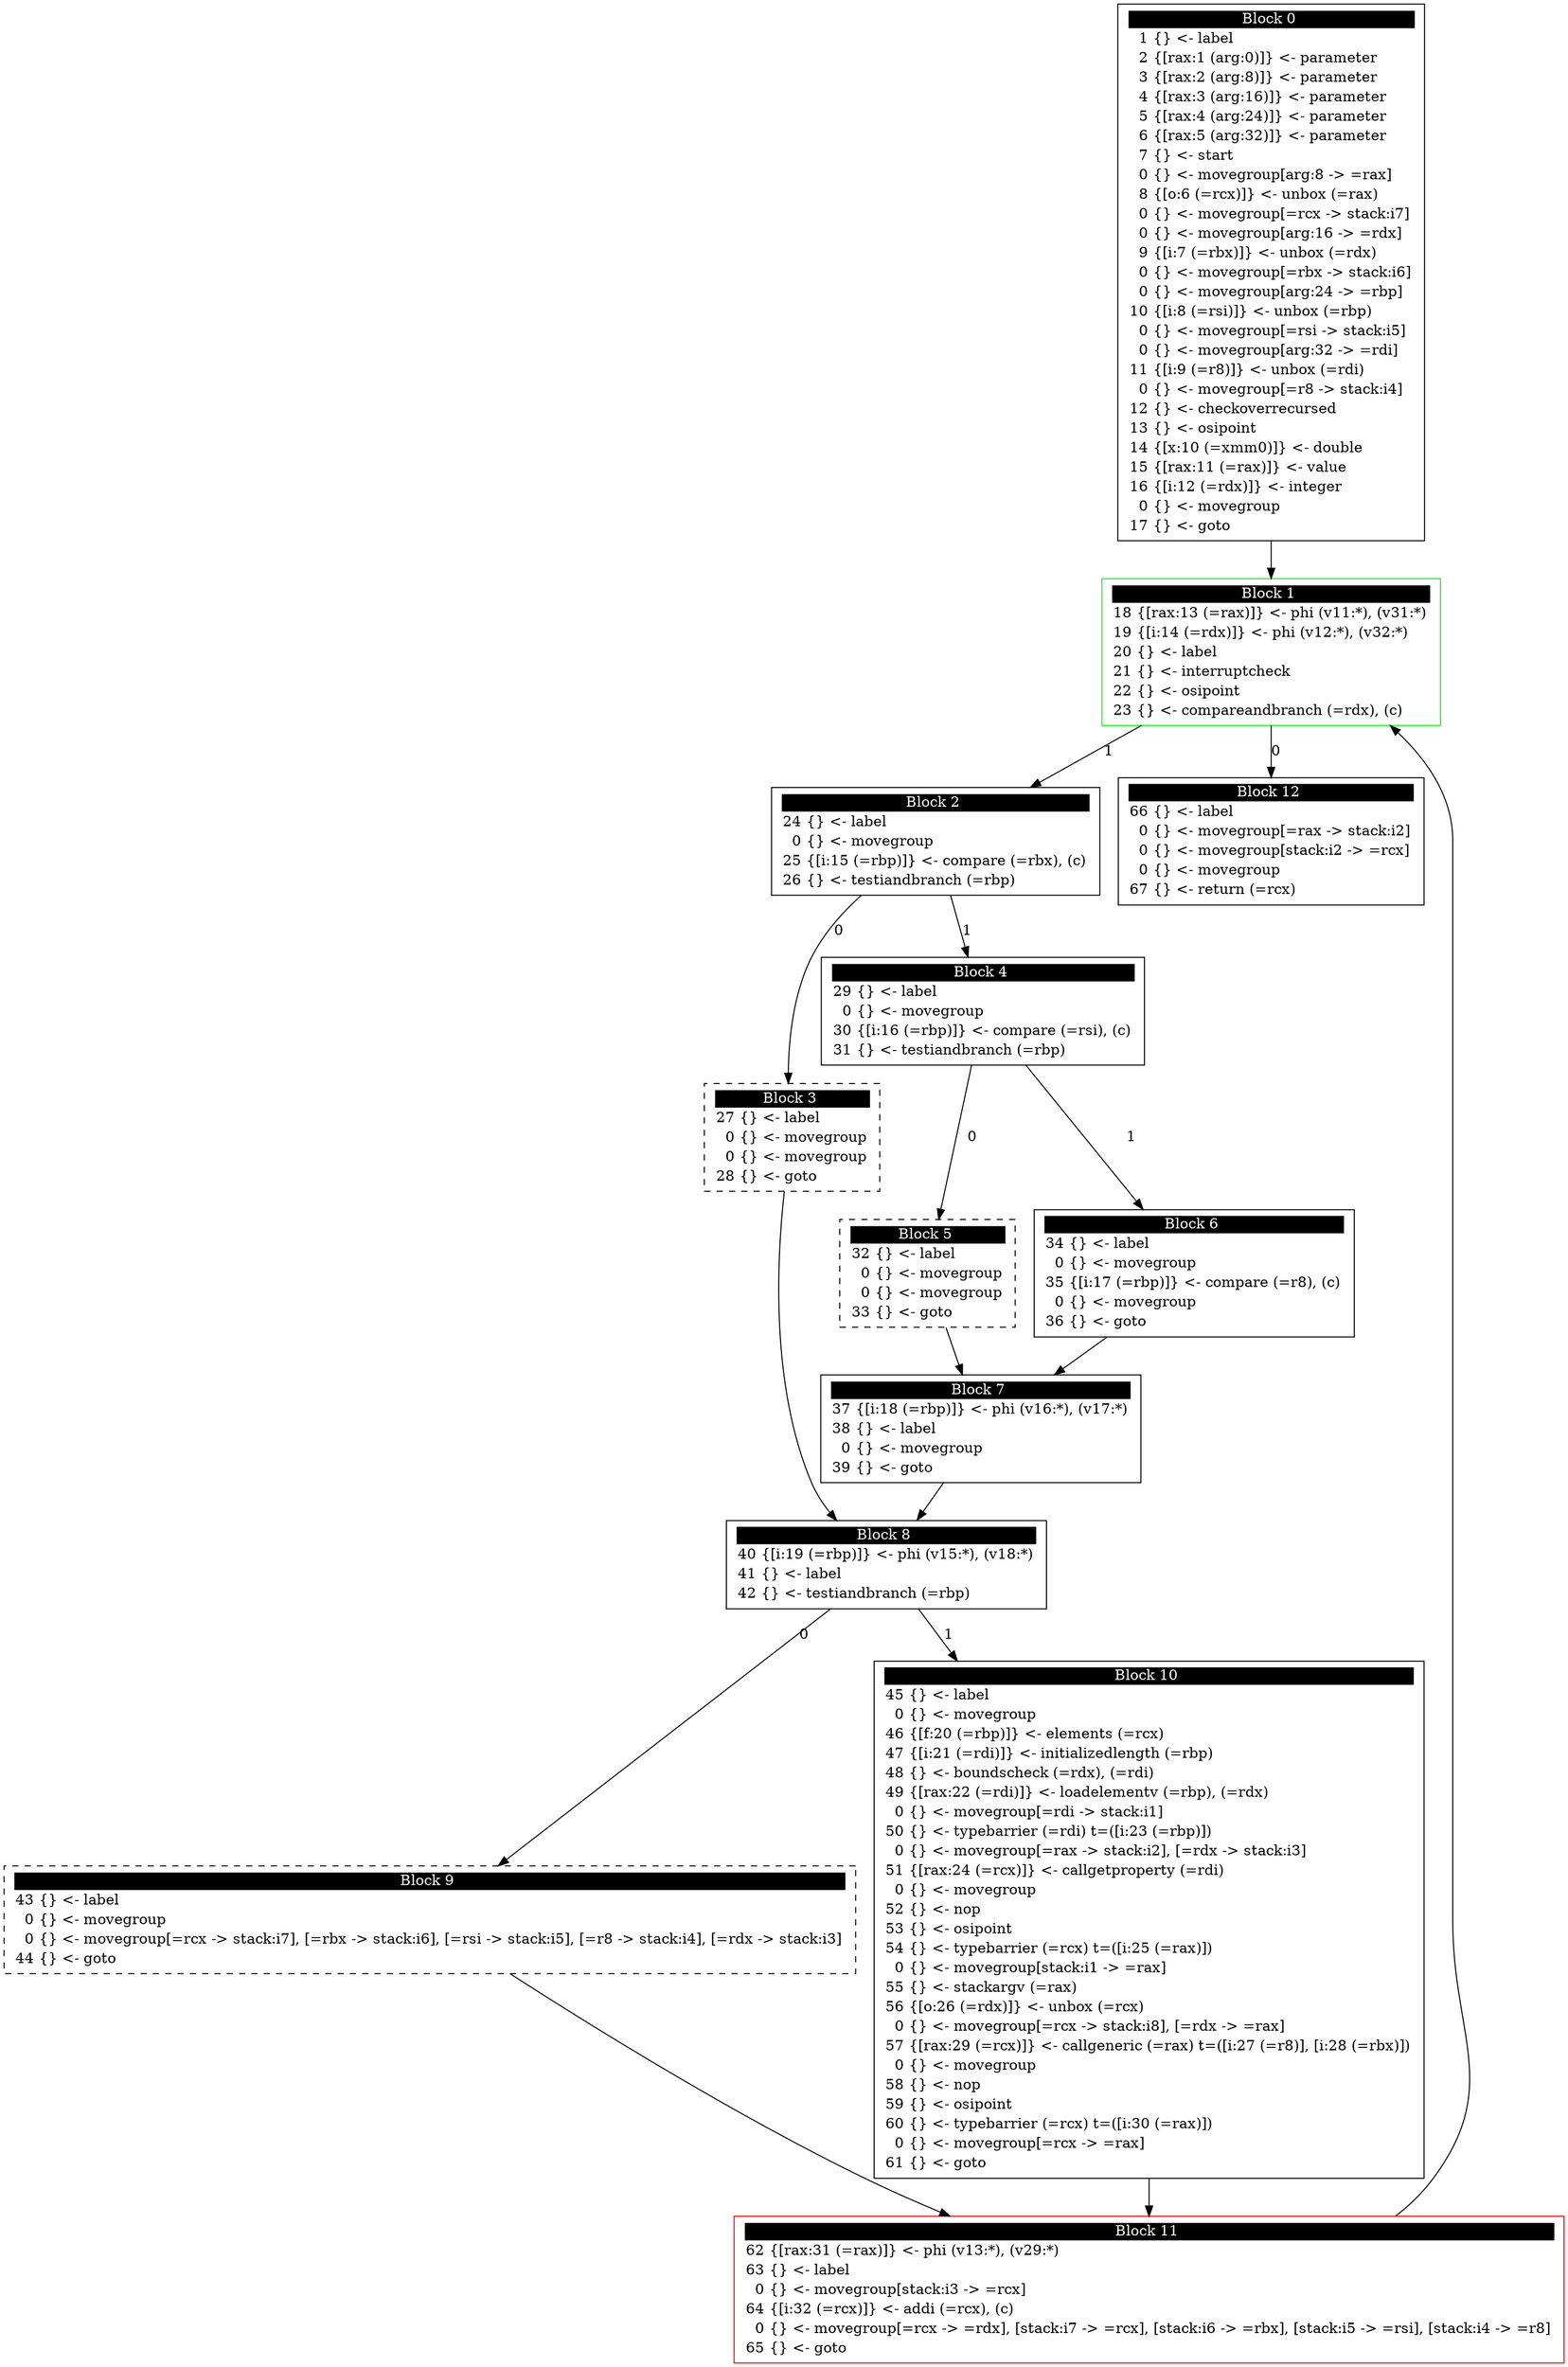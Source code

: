 digraph {
  rankdir=TB
  splines=true

  "Block0" [ shape=box label=<<table border="0" cellborder="0" cellpadding="1"><tr><td align="center" bgcolor="black" colspan="3"><font color="white">Block 0 </font></td></tr><tr><td align="right" port="i1">1</td><td align="left">{} &lt;- label</td></tr><tr><td align="right" port="i2">2</td><td align="left">{[rax:1 (arg:0)]} &lt;- parameter</td></tr><tr><td align="right" port="i3">3</td><td align="left">{[rax:2 (arg:8)]} &lt;- parameter</td></tr><tr><td align="right" port="i4">4</td><td align="left">{[rax:3 (arg:16)]} &lt;- parameter</td></tr><tr><td align="right" port="i5">5</td><td align="left">{[rax:4 (arg:24)]} &lt;- parameter</td></tr><tr><td align="right" port="i6">6</td><td align="left">{[rax:5 (arg:32)]} &lt;- parameter</td></tr><tr><td align="right" port="i7">7</td><td align="left">{} &lt;- start</td></tr><tr><td align="right" port="i0">0</td><td align="left">{} &lt;- movegroup[arg:8 -&gt; =rax]</td></tr><tr><td align="right" port="i8">8</td><td align="left">{[o:6 (=rcx)]} &lt;- unbox (=rax)</td></tr><tr><td align="right" port="i0">0</td><td align="left">{} &lt;- movegroup[=rcx -&gt; stack:i7]</td></tr><tr><td align="right" port="i0">0</td><td align="left">{} &lt;- movegroup[arg:16 -&gt; =rdx]</td></tr><tr><td align="right" port="i9">9</td><td align="left">{[i:7 (=rbx)]} &lt;- unbox (=rdx)</td></tr><tr><td align="right" port="i0">0</td><td align="left">{} &lt;- movegroup[=rbx -&gt; stack:i6]</td></tr><tr><td align="right" port="i0">0</td><td align="left">{} &lt;- movegroup[arg:24 -&gt; =rbp]</td></tr><tr><td align="right" port="i10">10</td><td align="left">{[i:8 (=rsi)]} &lt;- unbox (=rbp)</td></tr><tr><td align="right" port="i0">0</td><td align="left">{} &lt;- movegroup[=rsi -&gt; stack:i5]</td></tr><tr><td align="right" port="i0">0</td><td align="left">{} &lt;- movegroup[arg:32 -&gt; =rdi]</td></tr><tr><td align="right" port="i11">11</td><td align="left">{[i:9 (=r8)]} &lt;- unbox (=rdi)</td></tr><tr><td align="right" port="i0">0</td><td align="left">{} &lt;- movegroup[=r8 -&gt; stack:i4]</td></tr><tr><td align="right" port="i12">12</td><td align="left">{} &lt;- checkoverrecursed</td></tr><tr><td align="right" port="i13">13</td><td align="left">{} &lt;- osipoint</td></tr><tr><td align="right" port="i14">14</td><td align="left">{[x:10 (=xmm0)]} &lt;- double</td></tr><tr><td align="right" port="i15">15</td><td align="left">{[rax:11 (=rax)]} &lt;- value</td></tr><tr><td align="right" port="i16">16</td><td align="left">{[i:12 (=rdx)]} &lt;- integer</td></tr><tr><td align="right" port="i0">0</td><td align="left">{} &lt;- movegroup</td></tr><tr><td align="right" port="i17">17</td><td align="left">{} &lt;- goto</td></tr></table>> ] ;
  "Block1" [ color=green shape=box label=<<table border="0" cellborder="0" cellpadding="1"><tr><td align="center" bgcolor="black" colspan="3"><font color="white">Block 1 </font></td></tr><tr><td align="right" port="i18">18</td><td align="left">{[rax:13 (=rax)]} &lt;- phi (v11:*), (v31:*)</td></tr><tr><td align="right" port="i19">19</td><td align="left">{[i:14 (=rdx)]} &lt;- phi (v12:*), (v32:*)</td></tr><tr><td align="right" port="i20">20</td><td align="left">{} &lt;- label</td></tr><tr><td align="right" port="i21">21</td><td align="left">{} &lt;- interruptcheck</td></tr><tr><td align="right" port="i22">22</td><td align="left">{} &lt;- osipoint</td></tr><tr><td align="right" port="i23">23</td><td align="left">{} &lt;- compareandbranch (=rdx), (c)</td></tr></table>> ] ;
  "Block2" [ shape=box label=<<table border="0" cellborder="0" cellpadding="1"><tr><td align="center" bgcolor="black" colspan="3"><font color="white">Block 2 </font></td></tr><tr><td align="right" port="i24">24</td><td align="left">{} &lt;- label</td></tr><tr><td align="right" port="i0">0</td><td align="left">{} &lt;- movegroup</td></tr><tr><td align="right" port="i25">25</td><td align="left">{[i:15 (=rbp)]} &lt;- compare (=rbx), (c)</td></tr><tr><td align="right" port="i26">26</td><td align="left">{} &lt;- testiandbranch (=rbp)</td></tr></table>> ] ;
  "Block3" [ shape=box style=dashed label=<<table border="0" cellborder="0" cellpadding="1"><tr><td align="center" bgcolor="black" colspan="3"><font color="white">Block 3 </font></td></tr><tr><td align="right" port="i27">27</td><td align="left">{} &lt;- label</td></tr><tr><td align="right" port="i0">0</td><td align="left">{} &lt;- movegroup</td></tr><tr><td align="right" port="i0">0</td><td align="left">{} &lt;- movegroup</td></tr><tr><td align="right" port="i28">28</td><td align="left">{} &lt;- goto</td></tr></table>> ] ;
  "Block4" [ shape=box label=<<table border="0" cellborder="0" cellpadding="1"><tr><td align="center" bgcolor="black" colspan="3"><font color="white">Block 4 </font></td></tr><tr><td align="right" port="i29">29</td><td align="left">{} &lt;- label</td></tr><tr><td align="right" port="i0">0</td><td align="left">{} &lt;- movegroup</td></tr><tr><td align="right" port="i30">30</td><td align="left">{[i:16 (=rbp)]} &lt;- compare (=rsi), (c)</td></tr><tr><td align="right" port="i31">31</td><td align="left">{} &lt;- testiandbranch (=rbp)</td></tr></table>> ] ;
  "Block5" [ shape=box style=dashed label=<<table border="0" cellborder="0" cellpadding="1"><tr><td align="center" bgcolor="black" colspan="3"><font color="white">Block 5 </font></td></tr><tr><td align="right" port="i32">32</td><td align="left">{} &lt;- label</td></tr><tr><td align="right" port="i0">0</td><td align="left">{} &lt;- movegroup</td></tr><tr><td align="right" port="i0">0</td><td align="left">{} &lt;- movegroup</td></tr><tr><td align="right" port="i33">33</td><td align="left">{} &lt;- goto</td></tr></table>> ] ;
  "Block6" [ shape=box label=<<table border="0" cellborder="0" cellpadding="1"><tr><td align="center" bgcolor="black" colspan="3"><font color="white">Block 6 </font></td></tr><tr><td align="right" port="i34">34</td><td align="left">{} &lt;- label</td></tr><tr><td align="right" port="i0">0</td><td align="left">{} &lt;- movegroup</td></tr><tr><td align="right" port="i35">35</td><td align="left">{[i:17 (=rbp)]} &lt;- compare (=r8), (c)</td></tr><tr><td align="right" port="i0">0</td><td align="left">{} &lt;- movegroup</td></tr><tr><td align="right" port="i36">36</td><td align="left">{} &lt;- goto</td></tr></table>> ] ;
  "Block7" [ shape=box label=<<table border="0" cellborder="0" cellpadding="1"><tr><td align="center" bgcolor="black" colspan="3"><font color="white">Block 7 </font></td></tr><tr><td align="right" port="i37">37</td><td align="left">{[i:18 (=rbp)]} &lt;- phi (v16:*), (v17:*)</td></tr><tr><td align="right" port="i38">38</td><td align="left">{} &lt;- label</td></tr><tr><td align="right" port="i0">0</td><td align="left">{} &lt;- movegroup</td></tr><tr><td align="right" port="i39">39</td><td align="left">{} &lt;- goto</td></tr></table>> ] ;
  "Block8" [ shape=box label=<<table border="0" cellborder="0" cellpadding="1"><tr><td align="center" bgcolor="black" colspan="3"><font color="white">Block 8 </font></td></tr><tr><td align="right" port="i40">40</td><td align="left">{[i:19 (=rbp)]} &lt;- phi (v15:*), (v18:*)</td></tr><tr><td align="right" port="i41">41</td><td align="left">{} &lt;- label</td></tr><tr><td align="right" port="i42">42</td><td align="left">{} &lt;- testiandbranch (=rbp)</td></tr></table>> ] ;
  "Block9" [ shape=box style=dashed label=<<table border="0" cellborder="0" cellpadding="1"><tr><td align="center" bgcolor="black" colspan="3"><font color="white">Block 9 </font></td></tr><tr><td align="right" port="i43">43</td><td align="left">{} &lt;- label</td></tr><tr><td align="right" port="i0">0</td><td align="left">{} &lt;- movegroup</td></tr><tr><td align="right" port="i0">0</td><td align="left">{} &lt;- movegroup[=rcx -&gt; stack:i7], [=rbx -&gt; stack:i6], [=rsi -&gt; stack:i5], [=r8 -&gt; stack:i4], [=rdx -&gt; stack:i3]</td></tr><tr><td align="right" port="i44">44</td><td align="left">{} &lt;- goto</td></tr></table>> ] ;
  "Block10" [ shape=box label=<<table border="0" cellborder="0" cellpadding="1"><tr><td align="center" bgcolor="black" colspan="3"><font color="white">Block 10 </font></td></tr><tr><td align="right" port="i45">45</td><td align="left">{} &lt;- label</td></tr><tr><td align="right" port="i0">0</td><td align="left">{} &lt;- movegroup</td></tr><tr><td align="right" port="i46">46</td><td align="left">{[f:20 (=rbp)]} &lt;- elements (=rcx)</td></tr><tr><td align="right" port="i47">47</td><td align="left">{[i:21 (=rdi)]} &lt;- initializedlength (=rbp)</td></tr><tr><td align="right" port="i48">48</td><td align="left">{} &lt;- boundscheck (=rdx), (=rdi)</td></tr><tr><td align="right" port="i49">49</td><td align="left">{[rax:22 (=rdi)]} &lt;- loadelementv (=rbp), (=rdx)</td></tr><tr><td align="right" port="i0">0</td><td align="left">{} &lt;- movegroup[=rdi -&gt; stack:i1]</td></tr><tr><td align="right" port="i50">50</td><td align="left">{} &lt;- typebarrier (=rdi) t=([i:23 (=rbp)])</td></tr><tr><td align="right" port="i0">0</td><td align="left">{} &lt;- movegroup[=rax -&gt; stack:i2], [=rdx -&gt; stack:i3]</td></tr><tr><td align="right" port="i51">51</td><td align="left">{[rax:24 (=rcx)]} &lt;- callgetproperty (=rdi)</td></tr><tr><td align="right" port="i0">0</td><td align="left">{} &lt;- movegroup</td></tr><tr><td align="right" port="i52">52</td><td align="left">{} &lt;- nop</td></tr><tr><td align="right" port="i53">53</td><td align="left">{} &lt;- osipoint</td></tr><tr><td align="right" port="i54">54</td><td align="left">{} &lt;- typebarrier (=rcx) t=([i:25 (=rax)])</td></tr><tr><td align="right" port="i0">0</td><td align="left">{} &lt;- movegroup[stack:i1 -&gt; =rax]</td></tr><tr><td align="right" port="i55">55</td><td align="left">{} &lt;- stackargv (=rax)</td></tr><tr><td align="right" port="i56">56</td><td align="left">{[o:26 (=rdx)]} &lt;- unbox (=rcx)</td></tr><tr><td align="right" port="i0">0</td><td align="left">{} &lt;- movegroup[=rcx -&gt; stack:i8], [=rdx -&gt; =rax]</td></tr><tr><td align="right" port="i57">57</td><td align="left">{[rax:29 (=rcx)]} &lt;- callgeneric (=rax) t=([i:27 (=r8)], [i:28 (=rbx)])</td></tr><tr><td align="right" port="i0">0</td><td align="left">{} &lt;- movegroup</td></tr><tr><td align="right" port="i58">58</td><td align="left">{} &lt;- nop</td></tr><tr><td align="right" port="i59">59</td><td align="left">{} &lt;- osipoint</td></tr><tr><td align="right" port="i60">60</td><td align="left">{} &lt;- typebarrier (=rcx) t=([i:30 (=rax)])</td></tr><tr><td align="right" port="i0">0</td><td align="left">{} &lt;- movegroup[=rcx -&gt; =rax]</td></tr><tr><td align="right" port="i61">61</td><td align="left">{} &lt;- goto</td></tr></table>> ] ;
  "Block11" [ color=red shape=box label=<<table border="0" cellborder="0" cellpadding="1"><tr><td align="center" bgcolor="black" colspan="3"><font color="white">Block 11 </font></td></tr><tr><td align="right" port="i62">62</td><td align="left">{[rax:31 (=rax)]} &lt;- phi (v13:*), (v29:*)</td></tr><tr><td align="right" port="i63">63</td><td align="left">{} &lt;- label</td></tr><tr><td align="right" port="i0">0</td><td align="left">{} &lt;- movegroup[stack:i3 -&gt; =rcx]</td></tr><tr><td align="right" port="i64">64</td><td align="left">{[i:32 (=rcx)]} &lt;- addi (=rcx), (c)</td></tr><tr><td align="right" port="i0">0</td><td align="left">{} &lt;- movegroup[=rcx -&gt; =rdx], [stack:i7 -&gt; =rcx], [stack:i6 -&gt; =rbx], [stack:i5 -&gt; =rsi], [stack:i4 -&gt; =r8]</td></tr><tr><td align="right" port="i65">65</td><td align="left">{} &lt;- goto</td></tr></table>> ] ;
  "Block12" [ shape=box label=<<table border="0" cellborder="0" cellpadding="1"><tr><td align="center" bgcolor="black" colspan="3"><font color="white">Block 12 </font></td></tr><tr><td align="right" port="i66">66</td><td align="left">{} &lt;- label</td></tr><tr><td align="right" port="i0">0</td><td align="left">{} &lt;- movegroup[=rax -&gt; stack:i2]</td></tr><tr><td align="right" port="i0">0</td><td align="left">{} &lt;- movegroup[stack:i2 -&gt; =rcx]</td></tr><tr><td align="right" port="i0">0</td><td align="left">{} &lt;- movegroup</td></tr><tr><td align="right" port="i67">67</td><td align="left">{} &lt;- return (=rcx)</td></tr></table>> ] ;

  "Block0" -> "Block1" ;
  "Block1" -> "Block2" [ label=1 ] ;
  "Block1" -> "Block12" [ label=0 ] ;
  "Block2" -> "Block4" [ label=1 ] ;
  "Block2" -> "Block3" [ label=0 ] ;
  "Block3" -> "Block8" ;
  "Block4" -> "Block6" [ label=1 ] ;
  "Block4" -> "Block5" [ label=0 ] ;
  "Block5" -> "Block7" ;
  "Block6" -> "Block7" ;
  "Block7" -> "Block8" ;
  "Block8" -> "Block10" [ label=1 ] ;
  "Block8" -> "Block9" [ label=0 ] ;
  "Block9" -> "Block11" ;
  "Block10" -> "Block11" ;
  "Block11" -> "Block1" ;
}
